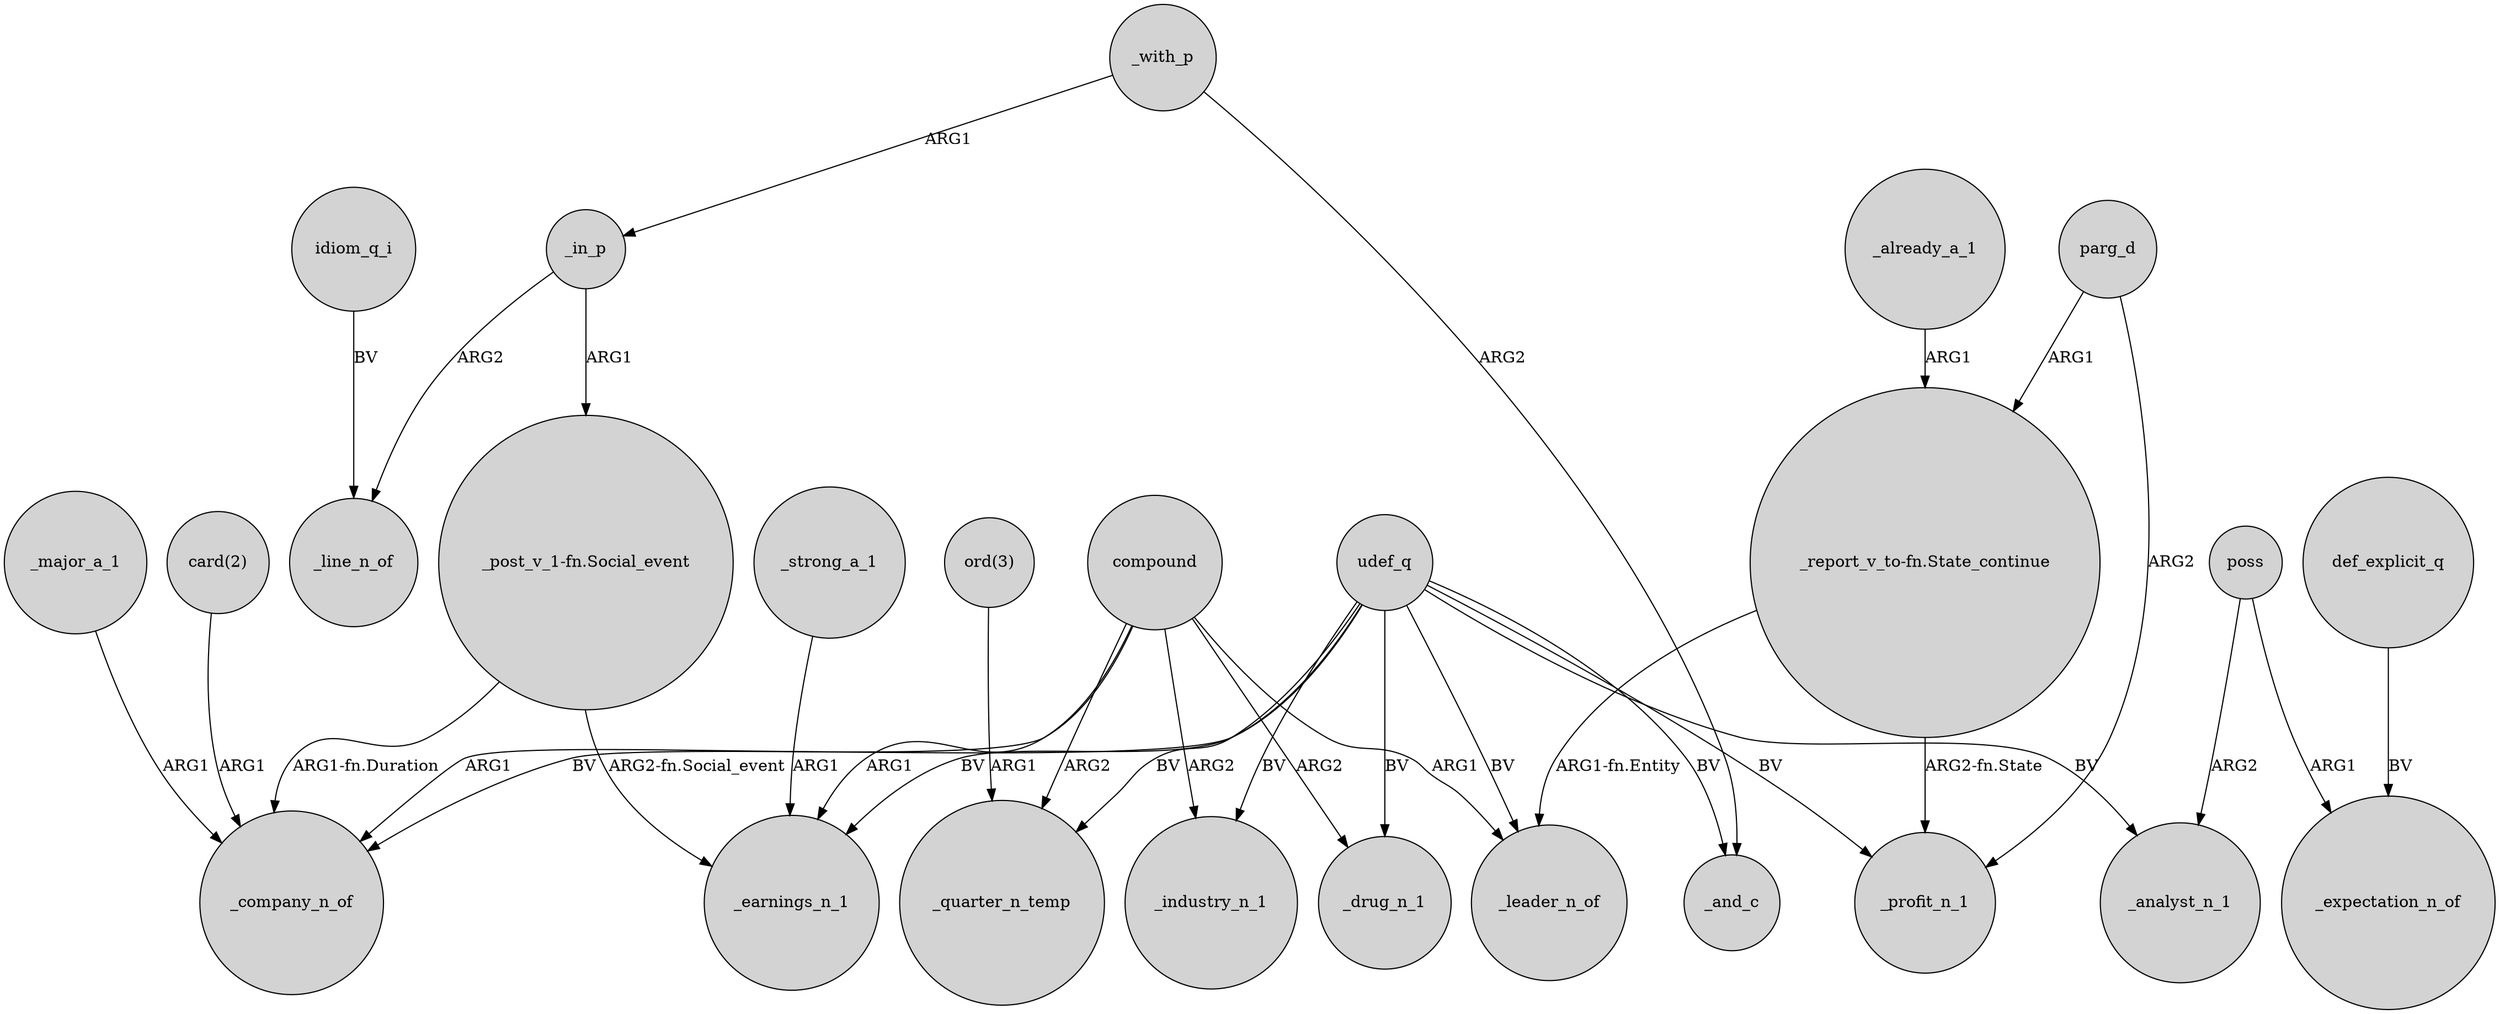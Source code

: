 digraph {
	node [shape=circle style=filled]
	_in_p -> _line_n_of [label=ARG2]
	"ord(3)" -> _quarter_n_temp [label=ARG1]
	compound -> _industry_n_1 [label=ARG2]
	"_report_v_to-fn.State_continue" -> _leader_n_of [label="ARG1-fn.Entity"]
	udef_q -> _analyst_n_1 [label=BV]
	_major_a_1 -> _company_n_of [label=ARG1]
	udef_q -> _profit_n_1 [label=BV]
	compound -> _company_n_of [label=ARG1]
	idiom_q_i -> _line_n_of [label=BV]
	udef_q -> _and_c [label=BV]
	_in_p -> "_post_v_1-fn.Social_event" [label=ARG1]
	udef_q -> _drug_n_1 [label=BV]
	_with_p -> _in_p [label=ARG1]
	_strong_a_1 -> _earnings_n_1 [label=ARG1]
	compound -> _quarter_n_temp [label=ARG2]
	poss -> _expectation_n_of [label=ARG1]
	udef_q -> _earnings_n_1 [label=BV]
	_with_p -> _and_c [label=ARG2]
	"_report_v_to-fn.State_continue" -> _profit_n_1 [label="ARG2-fn.State"]
	udef_q -> _company_n_of [label=BV]
	_already_a_1 -> "_report_v_to-fn.State_continue" [label=ARG1]
	parg_d -> _profit_n_1 [label=ARG2]
	udef_q -> _leader_n_of [label=BV]
	"_post_v_1-fn.Social_event" -> _company_n_of [label="ARG1-fn.Duration"]
	poss -> _analyst_n_1 [label=ARG2]
	udef_q -> _quarter_n_temp [label=BV]
	udef_q -> _industry_n_1 [label=BV]
	compound -> _leader_n_of [label=ARG1]
	compound -> _earnings_n_1 [label=ARG1]
	"card(2)" -> _company_n_of [label=ARG1]
	"_post_v_1-fn.Social_event" -> _earnings_n_1 [label="ARG2-fn.Social_event"]
	def_explicit_q -> _expectation_n_of [label=BV]
	parg_d -> "_report_v_to-fn.State_continue" [label=ARG1]
	compound -> _drug_n_1 [label=ARG2]
}
